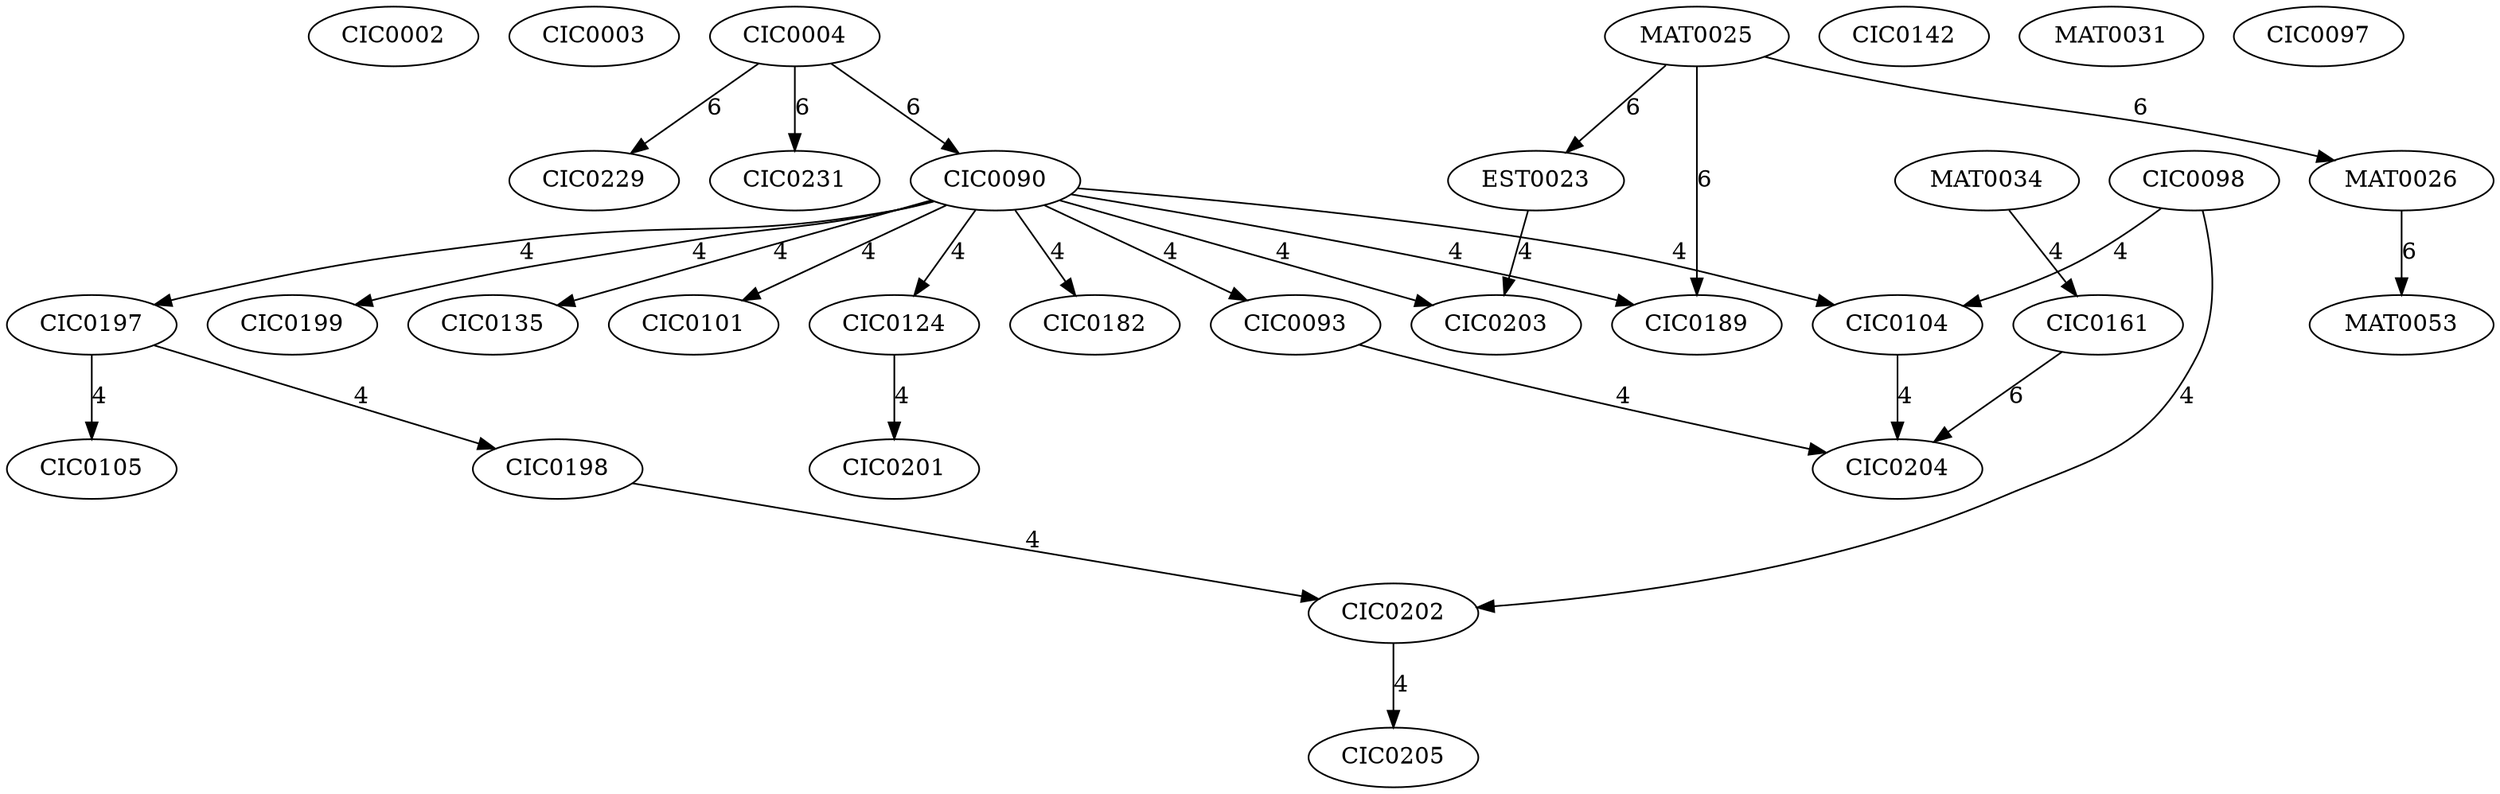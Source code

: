digraph obrigatorias{
CIC0002
CIC0003

CIC0004->CIC0090[label= "6"];

CIC0004->CIC0229[label= "6"];

CIC0004->CIC0231[label= "6"];

CIC0142

MAT0025->MAT0026[label= "6"];

MAT0025->EST0023[label= "6"];

MAT0025->CIC0189[label= "6"];


CIC0090->CIC0197[label= "4"];

CIC0090->CIC0124[label= "4"];

CIC0090->CIC0182[label= "4"];

CIC0090->CIC0199[label= "4"];

CIC0090->CIC0093[label= "4"];

CIC0090->CIC0135[label= "4"];

CIC0090->CIC0101[label= "4"];

CIC0090->CIC0104[label= "4"];

CIC0090->CIC0203[label= "4"];

CIC0090->CIC0189[label= "4"];

CIC0229
CIC0231

MAT0026->MAT0053[label= "6"];

MAT0031

CIC0098->CIC0202[label= "4"];

CIC0098->CIC0104[label= "4"];


CIC0197->CIC0198[label= "4"];

CIC0197->CIC0105[label= "4"];


EST0023->CIC0203[label= "4"];


MAT0034->CIC0161[label= "4"];

MAT0053

CIC0124->CIC0201[label= "4"];

CIC0182

CIC0198->CIC0202[label= "4"];

CIC0199

CIC0093->CIC0204[label= "4"];

CIC0097
CIC0105
CIC0135

CIC0202->CIC0205[label= "4"];

CIC0101

CIC0104->CIC0204[label= "4"];


CIC0161->CIC0204[label= "6"];

CIC0203
CIC0205
CIC0189
CIC0201
CIC0204
}
